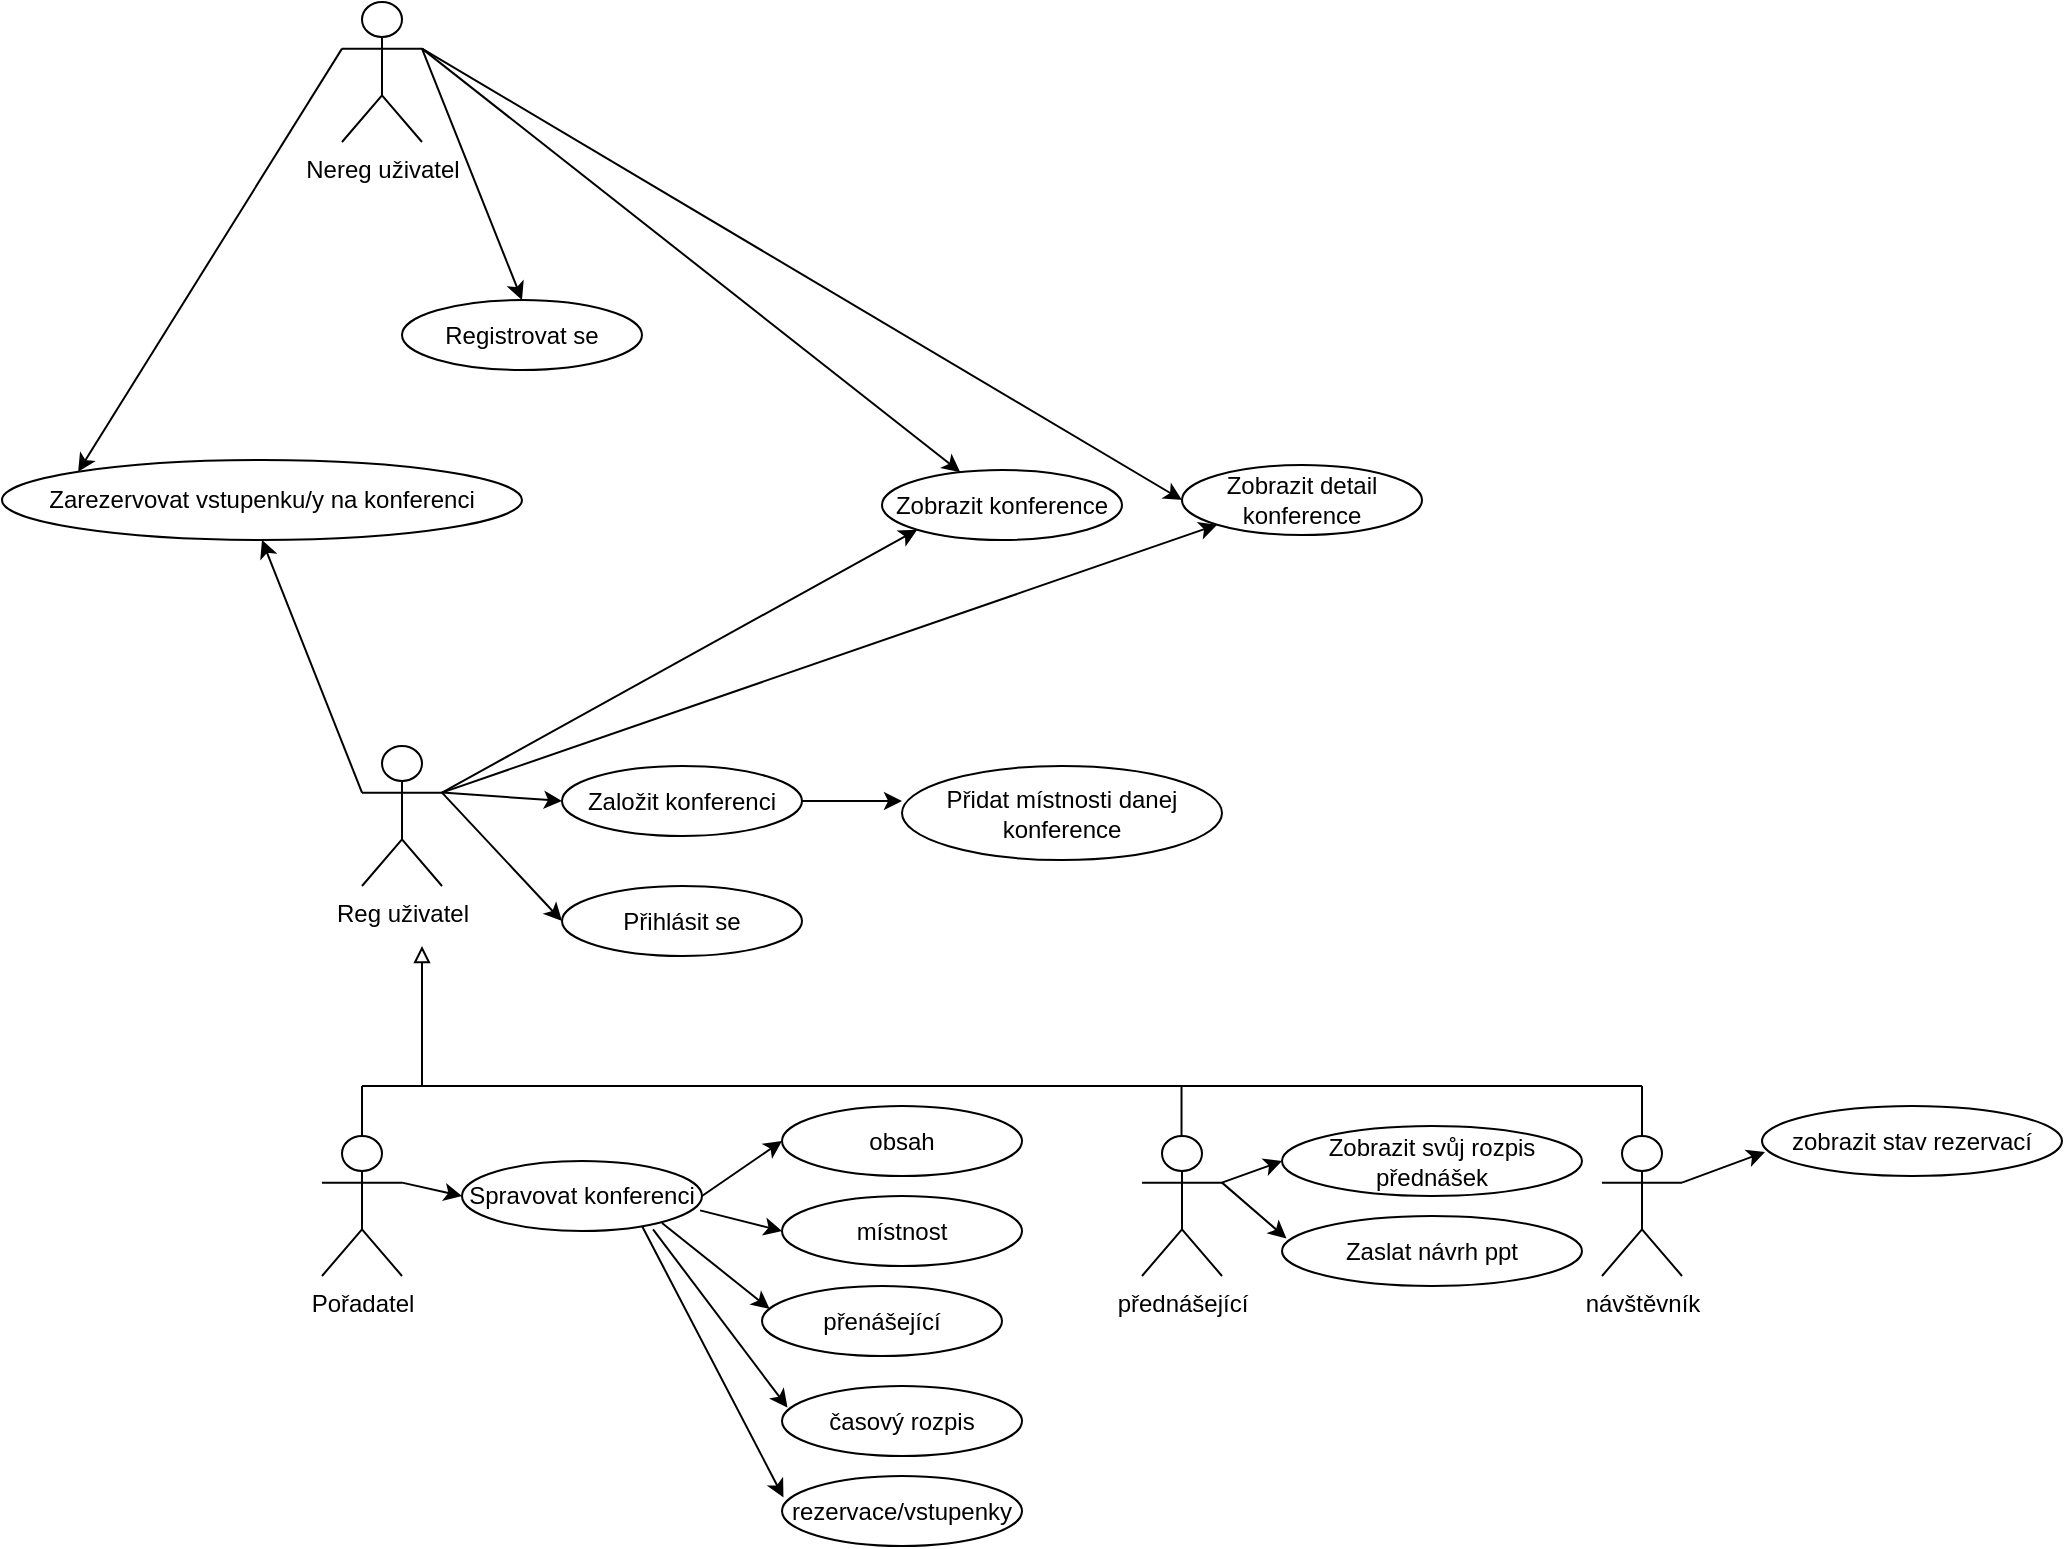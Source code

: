 <mxfile version="22.1.22" type="embed">
  <diagram name="Stránka-1" id="J8WOoDS_pKdRZOd-JtYO">
    <mxGraphModel dx="1992" dy="715" grid="1" gridSize="10" guides="1" tooltips="1" connect="1" arrows="1" fold="1" page="1" pageScale="1" pageWidth="827" pageHeight="1169" math="0" shadow="0">
      <root>
        <mxCell id="0" />
        <mxCell id="1" parent="0" />
        <mxCell id="FXdh6BhFldK_UIfGFSgS-1" value="Pořadatel" style="shape=umlActor;verticalLabelPosition=bottom;verticalAlign=top;html=1;outlineConnect=0;" parent="1" vertex="1">
          <mxGeometry x="100" y="598" width="40" height="70" as="geometry" />
        </mxCell>
        <mxCell id="FXdh6BhFldK_UIfGFSgS-3" value="Nereg uživatel" style="shape=umlActor;verticalLabelPosition=bottom;verticalAlign=top;html=1;outlineConnect=0;" parent="1" vertex="1">
          <mxGeometry x="110" y="31" width="40" height="70" as="geometry" />
        </mxCell>
        <mxCell id="FXdh6BhFldK_UIfGFSgS-5" value="Zobrazit konference" style="ellipse;whiteSpace=wrap;html=1;" parent="1" vertex="1">
          <mxGeometry x="380" y="265" width="120" height="35" as="geometry" />
        </mxCell>
        <mxCell id="FXdh6BhFldK_UIfGFSgS-7" value="" style="endArrow=classic;html=1;rounded=0;exitX=1;exitY=0.333;exitDx=0;exitDy=0;exitPerimeter=0;" parent="1" source="FXdh6BhFldK_UIfGFSgS-3" edge="1" target="FXdh6BhFldK_UIfGFSgS-5">
          <mxGeometry width="50" height="50" relative="1" as="geometry">
            <mxPoint x="175" y="191" as="sourcePoint" />
            <mxPoint x="225" y="141" as="targetPoint" />
          </mxGeometry>
        </mxCell>
        <mxCell id="FXdh6BhFldK_UIfGFSgS-11" value="Registrovat se" style="ellipse;whiteSpace=wrap;html=1;" parent="1" vertex="1">
          <mxGeometry x="140" y="180" width="120" height="35" as="geometry" />
        </mxCell>
        <mxCell id="FXdh6BhFldK_UIfGFSgS-12" value="" style="endArrow=classic;html=1;rounded=0;exitX=1;exitY=0.333;exitDx=0;exitDy=0;exitPerimeter=0;entryX=0.5;entryY=0;entryDx=0;entryDy=0;" parent="1" source="FXdh6BhFldK_UIfGFSgS-3" target="FXdh6BhFldK_UIfGFSgS-11" edge="1">
          <mxGeometry width="50" height="50" relative="1" as="geometry">
            <mxPoint x="175" y="174" as="sourcePoint" />
            <mxPoint x="235" y="151" as="targetPoint" />
          </mxGeometry>
        </mxCell>
        <mxCell id="FXdh6BhFldK_UIfGFSgS-13" value="Zarezervovat vstupenku/y na konferenci" style="ellipse;whiteSpace=wrap;html=1;" parent="1" vertex="1">
          <mxGeometry x="-60" y="260" width="260" height="40" as="geometry" />
        </mxCell>
        <mxCell id="FXdh6BhFldK_UIfGFSgS-18" value="Spravovat konferenci" style="ellipse;whiteSpace=wrap;html=1;" parent="1" vertex="1">
          <mxGeometry x="170" y="610.5" width="120" height="35" as="geometry" />
        </mxCell>
        <mxCell id="FXdh6BhFldK_UIfGFSgS-19" value="" style="endArrow=classic;html=1;rounded=0;entryX=0;entryY=0.5;entryDx=0;entryDy=0;exitX=1;exitY=0.333;exitDx=0;exitDy=0;exitPerimeter=0;" parent="1" source="FXdh6BhFldK_UIfGFSgS-1" target="FXdh6BhFldK_UIfGFSgS-18" edge="1">
          <mxGeometry width="50" height="50" relative="1" as="geometry">
            <mxPoint x="350" y="583" as="sourcePoint" />
            <mxPoint x="389" y="563" as="targetPoint" />
          </mxGeometry>
        </mxCell>
        <mxCell id="FXdh6BhFldK_UIfGFSgS-20" value="obsah" style="ellipse;whiteSpace=wrap;html=1;" parent="1" vertex="1">
          <mxGeometry x="330" y="583" width="120" height="35" as="geometry" />
        </mxCell>
        <mxCell id="FXdh6BhFldK_UIfGFSgS-21" value="místnost" style="ellipse;whiteSpace=wrap;html=1;" parent="1" vertex="1">
          <mxGeometry x="330" y="628" width="120" height="35" as="geometry" />
        </mxCell>
        <mxCell id="FXdh6BhFldK_UIfGFSgS-22" value="" style="endArrow=classic;html=1;rounded=0;entryX=0;entryY=0.5;entryDx=0;entryDy=0;exitX=1;exitY=0.5;exitDx=0;exitDy=0;" parent="1" source="FXdh6BhFldK_UIfGFSgS-18" target="FXdh6BhFldK_UIfGFSgS-20" edge="1">
          <mxGeometry width="50" height="50" relative="1" as="geometry">
            <mxPoint x="280" y="592.5" as="sourcePoint" />
            <mxPoint x="330" y="592.5" as="targetPoint" />
          </mxGeometry>
        </mxCell>
        <mxCell id="FXdh6BhFldK_UIfGFSgS-23" value="" style="endArrow=classic;html=1;rounded=0;entryX=0;entryY=0.5;entryDx=0;entryDy=0;exitX=0.992;exitY=0.705;exitDx=0;exitDy=0;exitPerimeter=0;" parent="1" source="FXdh6BhFldK_UIfGFSgS-18" target="FXdh6BhFldK_UIfGFSgS-21" edge="1">
          <mxGeometry width="50" height="50" relative="1" as="geometry">
            <mxPoint x="290" y="638" as="sourcePoint" />
            <mxPoint x="320" y="628" as="targetPoint" />
          </mxGeometry>
        </mxCell>
        <mxCell id="FXdh6BhFldK_UIfGFSgS-26" value="" style="endArrow=classic;html=1;rounded=0;exitX=0.962;exitY=0.794;exitDx=0;exitDy=0;exitPerimeter=0;entryX=0.032;entryY=0.327;entryDx=0;entryDy=0;entryPerimeter=0;" parent="1" target="FXdh6BhFldK_UIfGFSgS-27" edge="1">
          <mxGeometry width="50" height="50" relative="1" as="geometry">
            <mxPoint x="270" y="641.5" as="sourcePoint" />
            <mxPoint x="320" y="673" as="targetPoint" />
          </mxGeometry>
        </mxCell>
        <mxCell id="FXdh6BhFldK_UIfGFSgS-27" value="přenášející" style="ellipse;whiteSpace=wrap;html=1;" parent="1" vertex="1">
          <mxGeometry x="320" y="673" width="120" height="35" as="geometry" />
        </mxCell>
        <mxCell id="FXdh6BhFldK_UIfGFSgS-28" value="časový rozpis" style="ellipse;whiteSpace=wrap;html=1;" parent="1" vertex="1">
          <mxGeometry x="330" y="723" width="120" height="35" as="geometry" />
        </mxCell>
        <mxCell id="FXdh6BhFldK_UIfGFSgS-29" value="" style="endArrow=classic;html=1;rounded=0;exitX=0.796;exitY=0.976;exitDx=0;exitDy=0;exitPerimeter=0;entryX=0.023;entryY=0.309;entryDx=0;entryDy=0;entryPerimeter=0;" parent="1" source="FXdh6BhFldK_UIfGFSgS-18" target="FXdh6BhFldK_UIfGFSgS-28" edge="1">
          <mxGeometry width="50" height="50" relative="1" as="geometry">
            <mxPoint x="266" y="669.25" as="sourcePoint" />
            <mxPoint x="320" y="711.75" as="targetPoint" />
          </mxGeometry>
        </mxCell>
        <mxCell id="FXdh6BhFldK_UIfGFSgS-30" value="rezervace/vstupenky" style="ellipse;whiteSpace=wrap;html=1;" parent="1" vertex="1">
          <mxGeometry x="330" y="768" width="120" height="35" as="geometry" />
        </mxCell>
        <mxCell id="FXdh6BhFldK_UIfGFSgS-31" value="" style="endArrow=classic;html=1;rounded=0;exitX=0.75;exitY=0.929;exitDx=0;exitDy=0;exitPerimeter=0;entryX=0.006;entryY=0.307;entryDx=0;entryDy=0;entryPerimeter=0;" parent="1" source="FXdh6BhFldK_UIfGFSgS-18" target="FXdh6BhFldK_UIfGFSgS-30" edge="1">
          <mxGeometry width="50" height="50" relative="1" as="geometry">
            <mxPoint x="253" y="669" as="sourcePoint" />
            <mxPoint x="320" y="758" as="targetPoint" />
          </mxGeometry>
        </mxCell>
        <mxCell id="FXdh6BhFldK_UIfGFSgS-43" value="Reg uživatel" style="shape=umlActor;verticalLabelPosition=bottom;verticalAlign=top;html=1;outlineConnect=0;" parent="1" vertex="1">
          <mxGeometry x="120" y="403" width="40" height="70" as="geometry" />
        </mxCell>
        <mxCell id="5" style="edgeStyle=orthogonalEdgeStyle;rounded=0;orthogonalLoop=1;jettySize=auto;html=1;" edge="1" parent="1" source="FXdh6BhFldK_UIfGFSgS-45">
          <mxGeometry relative="1" as="geometry">
            <mxPoint x="390" y="430.5" as="targetPoint" />
          </mxGeometry>
        </mxCell>
        <mxCell id="FXdh6BhFldK_UIfGFSgS-45" value="Založit konferenci" style="ellipse;whiteSpace=wrap;html=1;" parent="1" vertex="1">
          <mxGeometry x="220" y="413" width="120" height="35" as="geometry" />
        </mxCell>
        <mxCell id="FXdh6BhFldK_UIfGFSgS-46" value="" style="endArrow=classic;html=1;rounded=0;exitX=1;exitY=0.333;exitDx=0;exitDy=0;exitPerimeter=0;entryX=0;entryY=0.5;entryDx=0;entryDy=0;" parent="1" source="FXdh6BhFldK_UIfGFSgS-43" target="FXdh6BhFldK_UIfGFSgS-45" edge="1">
          <mxGeometry width="50" height="50" relative="1" as="geometry">
            <mxPoint x="170" y="436" as="sourcePoint" />
            <mxPoint x="232" y="390" as="targetPoint" />
          </mxGeometry>
        </mxCell>
        <mxCell id="FXdh6BhFldK_UIfGFSgS-49" value="přednášející" style="shape=umlActor;verticalLabelPosition=bottom;verticalAlign=top;html=1;outlineConnect=0;" parent="1" vertex="1">
          <mxGeometry x="510" y="598" width="40" height="70" as="geometry" />
        </mxCell>
        <mxCell id="FXdh6BhFldK_UIfGFSgS-57" value="" style="endArrow=block;html=1;rounded=0;endFill=0;" parent="1" edge="1">
          <mxGeometry width="50" height="50" relative="1" as="geometry">
            <mxPoint x="150" y="573" as="sourcePoint" />
            <mxPoint x="150" y="503" as="targetPoint" />
          </mxGeometry>
        </mxCell>
        <mxCell id="FXdh6BhFldK_UIfGFSgS-58" value="" style="endArrow=none;html=1;rounded=0;" parent="1" edge="1">
          <mxGeometry width="50" height="50" relative="1" as="geometry">
            <mxPoint x="120" y="573" as="sourcePoint" />
            <mxPoint x="150" y="573" as="targetPoint" />
          </mxGeometry>
        </mxCell>
        <mxCell id="FXdh6BhFldK_UIfGFSgS-59" value="" style="endArrow=none;html=1;rounded=0;exitX=0.5;exitY=0;exitDx=0;exitDy=0;exitPerimeter=0;" parent="1" source="FXdh6BhFldK_UIfGFSgS-1" edge="1">
          <mxGeometry width="50" height="50" relative="1" as="geometry">
            <mxPoint x="130" y="583" as="sourcePoint" />
            <mxPoint x="120" y="573" as="targetPoint" />
          </mxGeometry>
        </mxCell>
        <mxCell id="FXdh6BhFldK_UIfGFSgS-60" value="" style="endArrow=none;html=1;rounded=0;" parent="1" edge="1">
          <mxGeometry width="50" height="50" relative="1" as="geometry">
            <mxPoint x="150" y="573" as="sourcePoint" />
            <mxPoint x="530" y="573" as="targetPoint" />
          </mxGeometry>
        </mxCell>
        <mxCell id="FXdh6BhFldK_UIfGFSgS-62" value="" style="endArrow=none;html=1;rounded=0;exitX=0.5;exitY=0;exitDx=0;exitDy=0;exitPerimeter=0;" parent="1" edge="1">
          <mxGeometry width="50" height="50" relative="1" as="geometry">
            <mxPoint x="529.76" y="598" as="sourcePoint" />
            <mxPoint x="529.76" y="573" as="targetPoint" />
          </mxGeometry>
        </mxCell>
        <mxCell id="FXdh6BhFldK_UIfGFSgS-63" value="" style="endArrow=none;html=1;rounded=0;exitX=0.5;exitY=0;exitDx=0;exitDy=0;exitPerimeter=0;" parent="1" source="FXdh6BhFldK_UIfGFSgS-65" edge="1">
          <mxGeometry width="50" height="50" relative="1" as="geometry">
            <mxPoint x="759.94" y="593" as="sourcePoint" />
            <mxPoint x="760" y="573" as="targetPoint" />
          </mxGeometry>
        </mxCell>
        <mxCell id="FXdh6BhFldK_UIfGFSgS-64" value="" style="endArrow=none;html=1;rounded=0;" parent="1" edge="1">
          <mxGeometry width="50" height="50" relative="1" as="geometry">
            <mxPoint x="520" y="573" as="sourcePoint" />
            <mxPoint x="760" y="573" as="targetPoint" />
          </mxGeometry>
        </mxCell>
        <mxCell id="FXdh6BhFldK_UIfGFSgS-65" value="návštěvník" style="shape=umlActor;verticalLabelPosition=bottom;verticalAlign=top;html=1;outlineConnect=0;" parent="1" vertex="1">
          <mxGeometry x="740" y="598" width="40" height="70" as="geometry" />
        </mxCell>
        <mxCell id="FXdh6BhFldK_UIfGFSgS-66" value="" style="endArrow=classic;html=1;rounded=0;exitX=1;exitY=0.333;exitDx=0;exitDy=0;exitPerimeter=0;entryX=0;entryY=0.5;entryDx=0;entryDy=0;" parent="1" source="FXdh6BhFldK_UIfGFSgS-49" edge="1">
          <mxGeometry width="50" height="50" relative="1" as="geometry">
            <mxPoint x="560" y="618" as="sourcePoint" />
            <mxPoint x="580.0" y="610.5" as="targetPoint" />
          </mxGeometry>
        </mxCell>
        <mxCell id="FXdh6BhFldK_UIfGFSgS-69" value="Zobrazit svůj rozpis přednášek" style="ellipse;whiteSpace=wrap;html=1;" parent="1" vertex="1">
          <mxGeometry x="580" y="593" width="150" height="35" as="geometry" />
        </mxCell>
        <mxCell id="FXdh6BhFldK_UIfGFSgS-70" value="Zaslat návrh ppt" style="ellipse;whiteSpace=wrap;html=1;" parent="1" vertex="1">
          <mxGeometry x="580" y="638" width="150" height="35" as="geometry" />
        </mxCell>
        <mxCell id="FXdh6BhFldK_UIfGFSgS-71" value="" style="endArrow=classic;html=1;rounded=0;exitX=1;exitY=0.333;exitDx=0;exitDy=0;exitPerimeter=0;entryX=0.015;entryY=0.321;entryDx=0;entryDy=0;entryPerimeter=0;" parent="1" source="FXdh6BhFldK_UIfGFSgS-49" target="FXdh6BhFldK_UIfGFSgS-70" edge="1">
          <mxGeometry width="50" height="50" relative="1" as="geometry">
            <mxPoint x="560" y="631" as="sourcePoint" />
            <mxPoint x="590.0" y="620.5" as="targetPoint" />
          </mxGeometry>
        </mxCell>
        <mxCell id="FXdh6BhFldK_UIfGFSgS-72" value="zobrazit stav rezervací" style="ellipse;whiteSpace=wrap;html=1;" parent="1" vertex="1">
          <mxGeometry x="820" y="583" width="150" height="35" as="geometry" />
        </mxCell>
        <mxCell id="FXdh6BhFldK_UIfGFSgS-73" value="" style="endArrow=classic;html=1;rounded=0;exitX=1;exitY=0.333;exitDx=0;exitDy=0;exitPerimeter=0;entryX=0.01;entryY=0.656;entryDx=0;entryDy=0;entryPerimeter=0;" parent="1" source="FXdh6BhFldK_UIfGFSgS-65" target="FXdh6BhFldK_UIfGFSgS-72" edge="1">
          <mxGeometry width="50" height="50" relative="1" as="geometry">
            <mxPoint x="850" y="663" as="sourcePoint" />
            <mxPoint x="880.0" y="652.5" as="targetPoint" />
          </mxGeometry>
        </mxCell>
        <mxCell id="2" value="Přihlásit se" style="ellipse;whiteSpace=wrap;html=1;" vertex="1" parent="1">
          <mxGeometry x="220" y="473" width="120" height="35" as="geometry" />
        </mxCell>
        <mxCell id="4" value="" style="endArrow=classic;html=1;rounded=0;exitX=1;exitY=0.333;exitDx=0;exitDy=0;exitPerimeter=0;entryX=0;entryY=0.5;entryDx=0;entryDy=0;" edge="1" parent="1" source="FXdh6BhFldK_UIfGFSgS-43" target="2">
          <mxGeometry width="50" height="50" relative="1" as="geometry">
            <mxPoint x="450" y="573" as="sourcePoint" />
            <mxPoint x="390" y="553" as="targetPoint" />
            <Array as="points" />
          </mxGeometry>
        </mxCell>
        <mxCell id="6" value="Přidat místnosti danej konference" style="ellipse;whiteSpace=wrap;html=1;" vertex="1" parent="1">
          <mxGeometry x="390" y="413" width="160" height="47" as="geometry" />
        </mxCell>
        <mxCell id="8" value="Zobrazit detail konference" style="ellipse;whiteSpace=wrap;html=1;" vertex="1" parent="1">
          <mxGeometry x="530" y="262.5" width="120" height="35" as="geometry" />
        </mxCell>
        <mxCell id="9" value="" style="endArrow=classic;html=1;rounded=0;entryX=0;entryY=0.5;entryDx=0;entryDy=0;exitX=1;exitY=0.333;exitDx=0;exitDy=0;exitPerimeter=0;" edge="1" parent="1" source="FXdh6BhFldK_UIfGFSgS-3" target="8">
          <mxGeometry width="50" height="50" relative="1" as="geometry">
            <mxPoint x="285" y="121" as="sourcePoint" />
            <mxPoint x="335" y="71" as="targetPoint" />
          </mxGeometry>
        </mxCell>
        <mxCell id="12" value="" style="endArrow=classic;html=1;rounded=0;exitX=0;exitY=0.333;exitDx=0;exitDy=0;exitPerimeter=0;entryX=0;entryY=0;entryDx=0;entryDy=0;" edge="1" parent="1" source="FXdh6BhFldK_UIfGFSgS-3" target="FXdh6BhFldK_UIfGFSgS-13">
          <mxGeometry width="50" height="50" relative="1" as="geometry">
            <mxPoint x="-30" y="190" as="sourcePoint" />
            <mxPoint x="20" y="140" as="targetPoint" />
            <Array as="points" />
          </mxGeometry>
        </mxCell>
        <mxCell id="14" value="" style="endArrow=classic;html=1;rounded=0;entryX=0;entryY=1;entryDx=0;entryDy=0;exitX=1;exitY=0.333;exitDx=0;exitDy=0;exitPerimeter=0;" edge="1" parent="1" source="FXdh6BhFldK_UIfGFSgS-43" target="8">
          <mxGeometry width="50" height="50" relative="1" as="geometry">
            <mxPoint x="160" y="430" as="sourcePoint" />
            <mxPoint x="500" y="350" as="targetPoint" />
          </mxGeometry>
        </mxCell>
        <mxCell id="15" value="" style="endArrow=classic;html=1;rounded=0;entryX=0;entryY=1;entryDx=0;entryDy=0;exitX=1;exitY=0.333;exitDx=0;exitDy=0;exitPerimeter=0;" edge="1" parent="1" source="FXdh6BhFldK_UIfGFSgS-43" target="FXdh6BhFldK_UIfGFSgS-5">
          <mxGeometry width="50" height="50" relative="1" as="geometry">
            <mxPoint x="170" y="420" as="sourcePoint" />
            <mxPoint x="390" y="290" as="targetPoint" />
          </mxGeometry>
        </mxCell>
        <mxCell id="16" value="" style="endArrow=classic;html=1;rounded=0;exitX=0;exitY=0.333;exitDx=0;exitDy=0;exitPerimeter=0;entryX=0.5;entryY=1;entryDx=0;entryDy=0;" edge="1" parent="1" source="FXdh6BhFldK_UIfGFSgS-43" target="FXdh6BhFldK_UIfGFSgS-13">
          <mxGeometry width="50" height="50" relative="1" as="geometry">
            <mxPoint x="-60" y="370" as="sourcePoint" />
            <mxPoint x="-10" y="320" as="targetPoint" />
          </mxGeometry>
        </mxCell>
      </root>
    </mxGraphModel>
  </diagram>
</mxfile>
